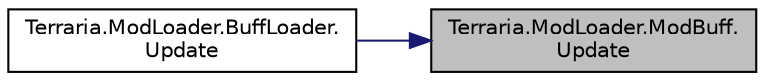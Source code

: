 digraph "Terraria.ModLoader.ModBuff.Update"
{
 // LATEX_PDF_SIZE
  edge [fontname="Helvetica",fontsize="10",labelfontname="Helvetica",labelfontsize="10"];
  node [fontname="Helvetica",fontsize="10",shape=record];
  rankdir="RL";
  Node1 [label="Terraria.ModLoader.ModBuff.\lUpdate",height=0.2,width=0.4,color="black", fillcolor="grey75", style="filled", fontcolor="black",tooltip="Allows you to make this buff give certain effects to the given player. If you remove the buff from th..."];
  Node1 -> Node2 [dir="back",color="midnightblue",fontsize="10",style="solid",fontname="Helvetica"];
  Node2 [label="Terraria.ModLoader.BuffLoader.\lUpdate",height=0.2,width=0.4,color="black", fillcolor="white", style="filled",URL="$class_terraria_1_1_mod_loader_1_1_buff_loader.html#a9273dd93983098b09e74fe0d289ecda0",tooltip=" "];
}

